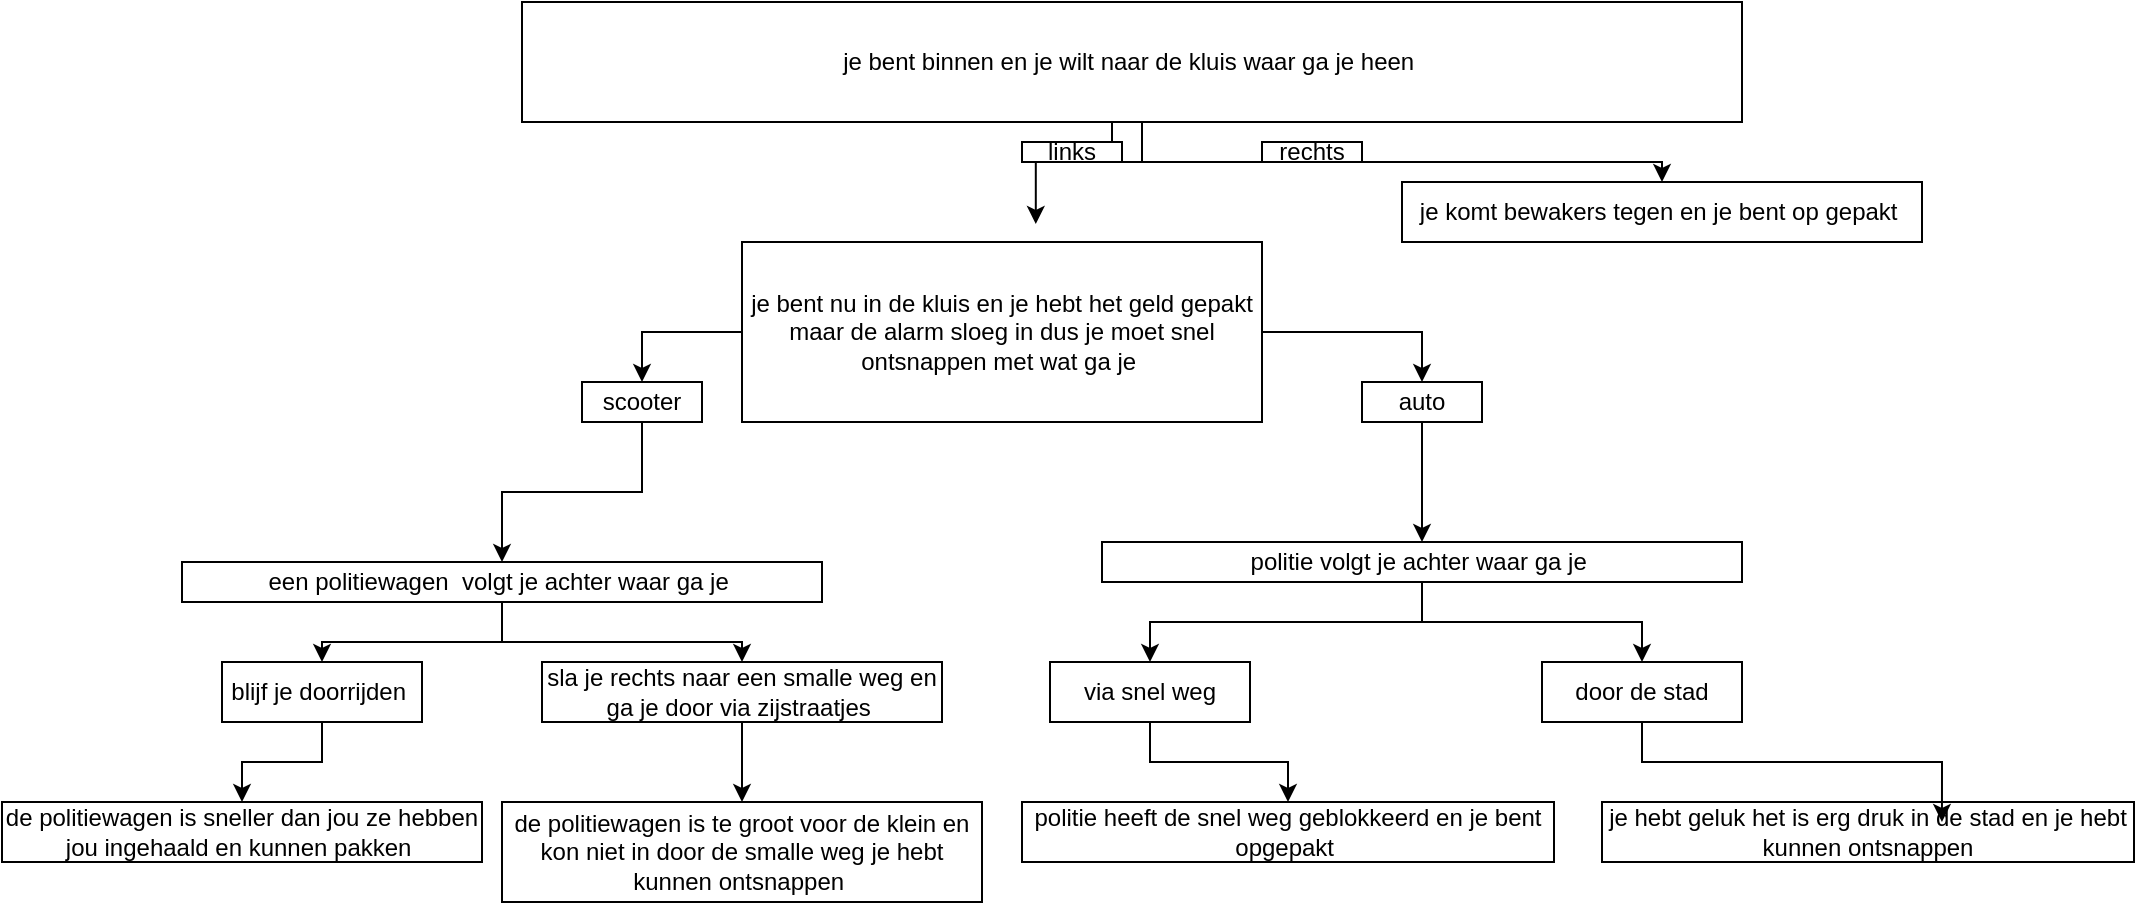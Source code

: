 <mxfile version="22.0.8" type="device">
  <diagram name="Pagina-1" id="7WE36PvXVKPJoUjREkSO">
    <mxGraphModel dx="2086" dy="666" grid="1" gridSize="10" guides="1" tooltips="1" connect="1" arrows="1" fold="1" page="1" pageScale="1" pageWidth="827" pageHeight="1169" math="0" shadow="0">
      <root>
        <mxCell id="0" />
        <mxCell id="1" parent="0" />
        <mxCell id="sYZIaxmWEVaQ6kU12ofR-3" value="" style="edgeStyle=orthogonalEdgeStyle;rounded=0;orthogonalLoop=1;jettySize=auto;html=1;entryX=0.565;entryY=-0.1;entryDx=0;entryDy=0;entryPerimeter=0;" edge="1" parent="1" source="sYZIaxmWEVaQ6kU12ofR-10" target="sYZIaxmWEVaQ6kU12ofR-13">
          <mxGeometry relative="1" as="geometry">
            <mxPoint x="425" y="30" as="sourcePoint" />
            <mxPoint x="180" y="100" as="targetPoint" />
            <Array as="points">
              <mxPoint x="357" y="100" />
            </Array>
          </mxGeometry>
        </mxCell>
        <mxCell id="sYZIaxmWEVaQ6kU12ofR-7" value="" style="edgeStyle=orthogonalEdgeStyle;rounded=0;orthogonalLoop=1;jettySize=auto;html=1;exitX=0.5;exitY=1;exitDx=0;exitDy=0;" edge="1" parent="1" source="sYZIaxmWEVaQ6kU12ofR-8" target="sYZIaxmWEVaQ6kU12ofR-11">
          <mxGeometry relative="1" as="geometry">
            <mxPoint x="395" y="40" as="sourcePoint" />
            <mxPoint x="640" y="100" as="targetPoint" />
            <Array as="points">
              <mxPoint x="395" y="100" />
              <mxPoint x="395" y="80" />
              <mxPoint x="410" y="80" />
              <mxPoint x="410" y="100" />
            </Array>
          </mxGeometry>
        </mxCell>
        <mxCell id="sYZIaxmWEVaQ6kU12ofR-1" value="je bent binnen en je wilt naar de kluis waar ga je heen&amp;nbsp;" style="rounded=0;whiteSpace=wrap;html=1;" vertex="1" parent="1">
          <mxGeometry x="100" y="20" width="610" height="60" as="geometry" />
        </mxCell>
        <mxCell id="sYZIaxmWEVaQ6kU12ofR-8" value="rechts" style="rounded=0;whiteSpace=wrap;html=1;" vertex="1" parent="1">
          <mxGeometry x="470" y="90" width="50" height="10" as="geometry" />
        </mxCell>
        <mxCell id="sYZIaxmWEVaQ6kU12ofR-11" value="je komt bewakers tegen en je bent op gepakt&amp;nbsp;" style="rounded=0;whiteSpace=wrap;html=1;" vertex="1" parent="1">
          <mxGeometry x="540" y="110" width="260" height="30" as="geometry" />
        </mxCell>
        <mxCell id="sYZIaxmWEVaQ6kU12ofR-20" value="" style="edgeStyle=orthogonalEdgeStyle;rounded=0;orthogonalLoop=1;jettySize=auto;html=1;" edge="1" parent="1" source="sYZIaxmWEVaQ6kU12ofR-12" target="sYZIaxmWEVaQ6kU12ofR-19">
          <mxGeometry relative="1" as="geometry" />
        </mxCell>
        <mxCell id="sYZIaxmWEVaQ6kU12ofR-12" value="auto" style="rounded=0;whiteSpace=wrap;html=1;" vertex="1" parent="1">
          <mxGeometry x="520" y="210" width="60" height="20" as="geometry" />
        </mxCell>
        <mxCell id="sYZIaxmWEVaQ6kU12ofR-23" style="edgeStyle=orthogonalEdgeStyle;rounded=0;orthogonalLoop=1;jettySize=auto;html=1;entryX=0.5;entryY=0;entryDx=0;entryDy=0;" edge="1" parent="1" source="sYZIaxmWEVaQ6kU12ofR-13" target="sYZIaxmWEVaQ6kU12ofR-12">
          <mxGeometry relative="1" as="geometry" />
        </mxCell>
        <mxCell id="sYZIaxmWEVaQ6kU12ofR-39" style="edgeStyle=orthogonalEdgeStyle;rounded=0;orthogonalLoop=1;jettySize=auto;html=1;entryX=0.5;entryY=0;entryDx=0;entryDy=0;" edge="1" parent="1" source="sYZIaxmWEVaQ6kU12ofR-13" target="sYZIaxmWEVaQ6kU12ofR-18">
          <mxGeometry relative="1" as="geometry" />
        </mxCell>
        <mxCell id="sYZIaxmWEVaQ6kU12ofR-13" value="je bent nu in de kluis en je hebt het geld gepakt maar de alarm sloeg in dus je moet snel ontsnappen met wat ga je&amp;nbsp;" style="rounded=0;whiteSpace=wrap;html=1;" vertex="1" parent="1">
          <mxGeometry x="210" y="140" width="260" height="90" as="geometry" />
        </mxCell>
        <mxCell id="sYZIaxmWEVaQ6kU12ofR-43" style="edgeStyle=orthogonalEdgeStyle;rounded=0;orthogonalLoop=1;jettySize=auto;html=1;entryX=0.5;entryY=0;entryDx=0;entryDy=0;" edge="1" parent="1" source="sYZIaxmWEVaQ6kU12ofR-18" target="sYZIaxmWEVaQ6kU12ofR-40">
          <mxGeometry relative="1" as="geometry" />
        </mxCell>
        <mxCell id="sYZIaxmWEVaQ6kU12ofR-18" value="scooter" style="rounded=0;whiteSpace=wrap;html=1;" vertex="1" parent="1">
          <mxGeometry x="130" y="210" width="60" height="20" as="geometry" />
        </mxCell>
        <mxCell id="sYZIaxmWEVaQ6kU12ofR-26" style="edgeStyle=orthogonalEdgeStyle;rounded=0;orthogonalLoop=1;jettySize=auto;html=1;entryX=0.5;entryY=0;entryDx=0;entryDy=0;" edge="1" parent="1" source="sYZIaxmWEVaQ6kU12ofR-19" target="sYZIaxmWEVaQ6kU12ofR-24">
          <mxGeometry relative="1" as="geometry" />
        </mxCell>
        <mxCell id="sYZIaxmWEVaQ6kU12ofR-28" style="edgeStyle=orthogonalEdgeStyle;rounded=0;orthogonalLoop=1;jettySize=auto;html=1;entryX=0.5;entryY=0;entryDx=0;entryDy=0;" edge="1" parent="1" source="sYZIaxmWEVaQ6kU12ofR-19" target="sYZIaxmWEVaQ6kU12ofR-27">
          <mxGeometry relative="1" as="geometry" />
        </mxCell>
        <mxCell id="sYZIaxmWEVaQ6kU12ofR-19" value="politie volgt je achter waar ga je&amp;nbsp;" style="rounded=0;whiteSpace=wrap;html=1;" vertex="1" parent="1">
          <mxGeometry x="390" y="290" width="320" height="20" as="geometry" />
        </mxCell>
        <mxCell id="sYZIaxmWEVaQ6kU12ofR-34" style="edgeStyle=orthogonalEdgeStyle;rounded=0;orthogonalLoop=1;jettySize=auto;html=1;exitX=0.5;exitY=1;exitDx=0;exitDy=0;entryX=0.5;entryY=0;entryDx=0;entryDy=0;" edge="1" parent="1" source="sYZIaxmWEVaQ6kU12ofR-24" target="sYZIaxmWEVaQ6kU12ofR-29">
          <mxGeometry relative="1" as="geometry">
            <Array as="points">
              <mxPoint x="414" y="400" />
              <mxPoint x="483" y="400" />
            </Array>
          </mxGeometry>
        </mxCell>
        <mxCell id="sYZIaxmWEVaQ6kU12ofR-24" value="via snel weg" style="rounded=0;whiteSpace=wrap;html=1;" vertex="1" parent="1">
          <mxGeometry x="364" y="350" width="100" height="30" as="geometry" />
        </mxCell>
        <mxCell id="sYZIaxmWEVaQ6kU12ofR-27" value="door de stad" style="rounded=0;whiteSpace=wrap;html=1;" vertex="1" parent="1">
          <mxGeometry x="610" y="350" width="100" height="30" as="geometry" />
        </mxCell>
        <mxCell id="sYZIaxmWEVaQ6kU12ofR-29" value="politie heeft de snel weg geblokkeerd en je bent opgepakt&amp;nbsp;" style="rounded=0;whiteSpace=wrap;html=1;" vertex="1" parent="1">
          <mxGeometry x="350" y="420" width="266" height="30" as="geometry" />
        </mxCell>
        <mxCell id="sYZIaxmWEVaQ6kU12ofR-10" value="links" style="rounded=0;whiteSpace=wrap;html=1;" vertex="1" parent="1">
          <mxGeometry x="350" y="90" width="50" height="10" as="geometry" />
        </mxCell>
        <mxCell id="sYZIaxmWEVaQ6kU12ofR-35" value="je hebt geluk het is erg druk in de stad en je hebt kunnen ontsnappen" style="rounded=0;whiteSpace=wrap;html=1;" vertex="1" parent="1">
          <mxGeometry x="640" y="420" width="266" height="30" as="geometry" />
        </mxCell>
        <mxCell id="sYZIaxmWEVaQ6kU12ofR-36" style="edgeStyle=orthogonalEdgeStyle;rounded=0;orthogonalLoop=1;jettySize=auto;html=1;entryX=0.639;entryY=0.333;entryDx=0;entryDy=0;entryPerimeter=0;" edge="1" parent="1" source="sYZIaxmWEVaQ6kU12ofR-27" target="sYZIaxmWEVaQ6kU12ofR-35">
          <mxGeometry relative="1" as="geometry" />
        </mxCell>
        <mxCell id="sYZIaxmWEVaQ6kU12ofR-46" style="edgeStyle=orthogonalEdgeStyle;rounded=0;orthogonalLoop=1;jettySize=auto;html=1;" edge="1" parent="1" source="sYZIaxmWEVaQ6kU12ofR-40" target="sYZIaxmWEVaQ6kU12ofR-45">
          <mxGeometry relative="1" as="geometry" />
        </mxCell>
        <mxCell id="sYZIaxmWEVaQ6kU12ofR-48" style="edgeStyle=orthogonalEdgeStyle;rounded=0;orthogonalLoop=1;jettySize=auto;html=1;" edge="1" parent="1" source="sYZIaxmWEVaQ6kU12ofR-40" target="sYZIaxmWEVaQ6kU12ofR-44">
          <mxGeometry relative="1" as="geometry" />
        </mxCell>
        <mxCell id="sYZIaxmWEVaQ6kU12ofR-40" value="een politiewagen&amp;nbsp; volgt je achter waar ga je&amp;nbsp;" style="rounded=0;whiteSpace=wrap;html=1;" vertex="1" parent="1">
          <mxGeometry x="-70" y="300" width="320" height="20" as="geometry" />
        </mxCell>
        <mxCell id="sYZIaxmWEVaQ6kU12ofR-52" style="edgeStyle=orthogonalEdgeStyle;rounded=0;orthogonalLoop=1;jettySize=auto;html=1;entryX=0.5;entryY=0;entryDx=0;entryDy=0;" edge="1" parent="1" source="sYZIaxmWEVaQ6kU12ofR-44" target="sYZIaxmWEVaQ6kU12ofR-51">
          <mxGeometry relative="1" as="geometry" />
        </mxCell>
        <mxCell id="sYZIaxmWEVaQ6kU12ofR-44" value="sla je rechts naar een smalle weg en ga je door via zijstraatjes&amp;nbsp;" style="rounded=0;whiteSpace=wrap;html=1;" vertex="1" parent="1">
          <mxGeometry x="110" y="350" width="200" height="30" as="geometry" />
        </mxCell>
        <mxCell id="sYZIaxmWEVaQ6kU12ofR-50" style="edgeStyle=orthogonalEdgeStyle;rounded=0;orthogonalLoop=1;jettySize=auto;html=1;" edge="1" parent="1" source="sYZIaxmWEVaQ6kU12ofR-45" target="sYZIaxmWEVaQ6kU12ofR-49">
          <mxGeometry relative="1" as="geometry" />
        </mxCell>
        <mxCell id="sYZIaxmWEVaQ6kU12ofR-45" value="blijf je doorrijden&amp;nbsp;" style="rounded=0;whiteSpace=wrap;html=1;" vertex="1" parent="1">
          <mxGeometry x="-50" y="350" width="100" height="30" as="geometry" />
        </mxCell>
        <mxCell id="sYZIaxmWEVaQ6kU12ofR-49" value="de politiewagen is sneller dan jou ze hebben jou ingehaald en kunnen pakken&amp;nbsp;" style="rounded=0;whiteSpace=wrap;html=1;" vertex="1" parent="1">
          <mxGeometry x="-160" y="420" width="240" height="30" as="geometry" />
        </mxCell>
        <mxCell id="sYZIaxmWEVaQ6kU12ofR-51" value="de politiewagen is te groot voor de klein en kon niet in door de smalle weg je hebt kunnen ontsnappen&amp;nbsp;" style="rounded=0;whiteSpace=wrap;html=1;" vertex="1" parent="1">
          <mxGeometry x="90" y="420" width="240" height="50" as="geometry" />
        </mxCell>
      </root>
    </mxGraphModel>
  </diagram>
</mxfile>
